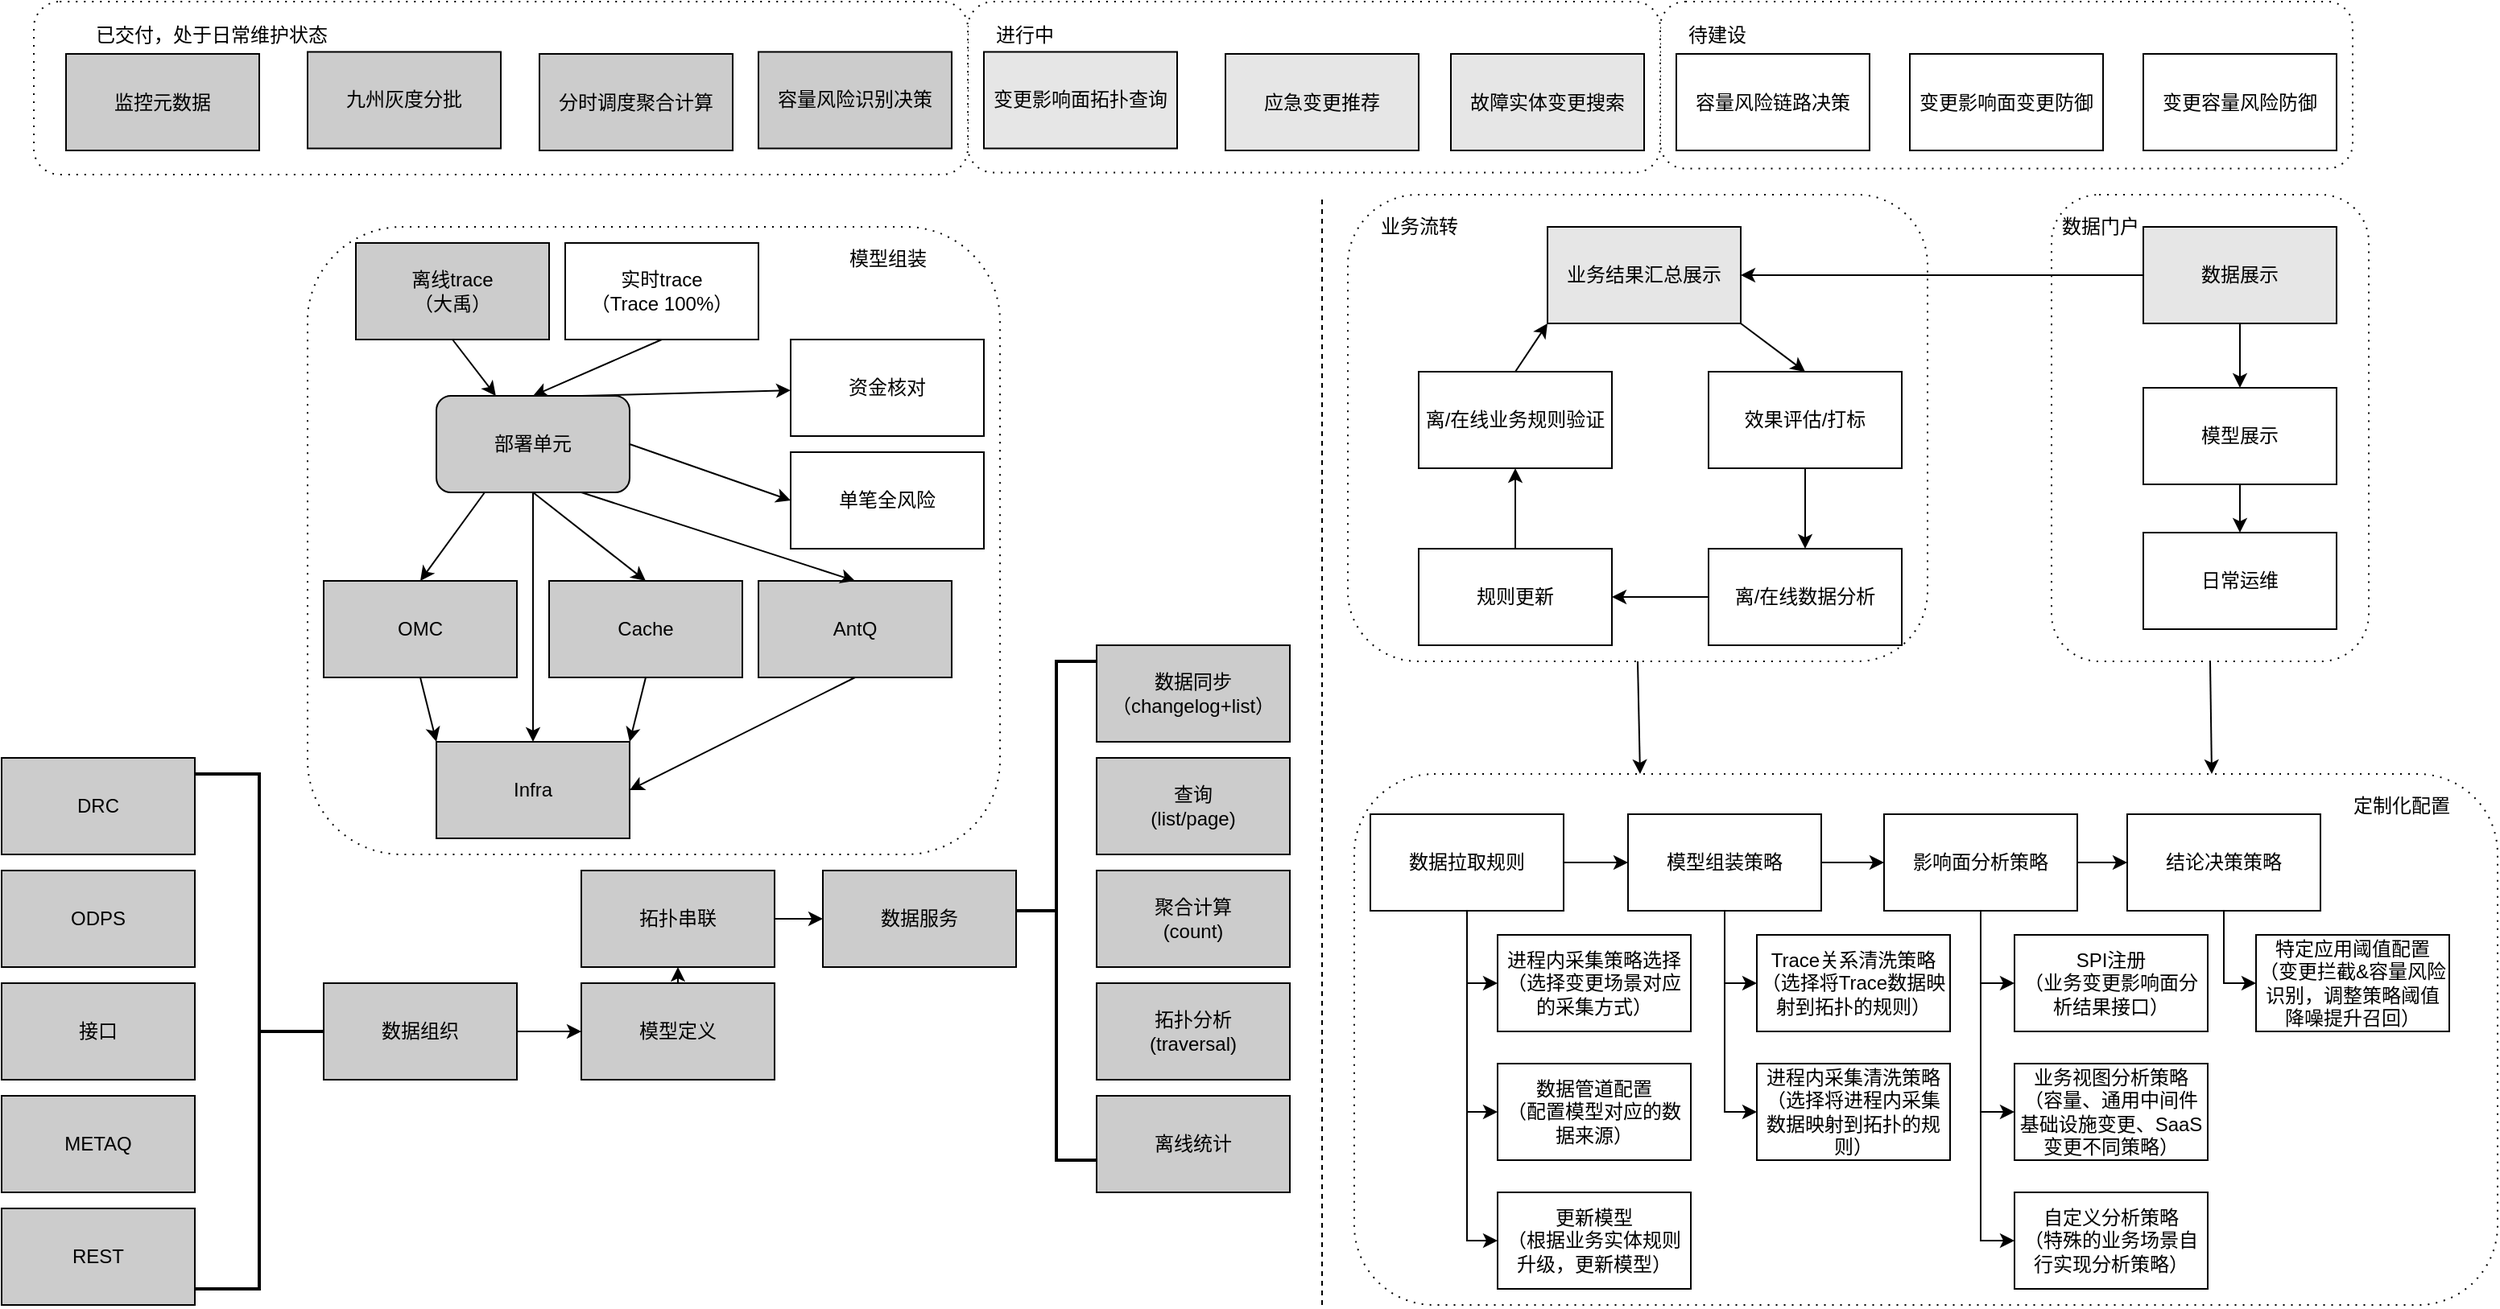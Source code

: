 <mxfile version="14.4.7" type="github">
  <diagram id="4Ju_CABuPUIWSEjYzrBO" name="Page-1">
    <mxGraphModel dx="2234" dy="1005" grid="1" gridSize="10" guides="1" tooltips="1" connect="1" arrows="1" fold="1" page="1" pageScale="1" pageWidth="827" pageHeight="1169" math="0" shadow="0">
      <root>
        <mxCell id="0" />
        <mxCell id="1" parent="0" />
        <mxCell id="O32i_MgARscnzORiwziN-126" style="rounded=0;orthogonalLoop=1;jettySize=auto;html=1;exitX=0.5;exitY=1;exitDx=0;exitDy=0;entryX=0.75;entryY=0;entryDx=0;entryDy=0;fillColor=#CCCCCC;" edge="1" parent="1" source="O32i_MgARscnzORiwziN-122" target="O32i_MgARscnzORiwziN-121">
          <mxGeometry relative="1" as="geometry" />
        </mxCell>
        <mxCell id="O32i_MgARscnzORiwziN-122" value="" style="shape=ext;rounded=1;html=1;whiteSpace=wrap;dashed=1;dashPattern=1 4;" vertex="1" parent="1">
          <mxGeometry x="1293" y="260" width="197" height="290" as="geometry" />
        </mxCell>
        <mxCell id="O32i_MgARscnzORiwziN-121" value="" style="shape=ext;rounded=1;html=1;whiteSpace=wrap;dashed=1;dashPattern=1 4;" vertex="1" parent="1">
          <mxGeometry x="860" y="620" width="710" height="330" as="geometry" />
        </mxCell>
        <mxCell id="O32i_MgARscnzORiwziN-129" style="rounded=0;orthogonalLoop=1;jettySize=auto;html=1;exitX=0.5;exitY=1;exitDx=0;exitDy=0;entryX=0.25;entryY=0;entryDx=0;entryDy=0;fillColor=#CCCCCC;" edge="1" parent="1" source="O32i_MgARscnzORiwziN-119" target="O32i_MgARscnzORiwziN-121">
          <mxGeometry relative="1" as="geometry" />
        </mxCell>
        <mxCell id="O32i_MgARscnzORiwziN-119" value="" style="shape=ext;rounded=1;html=1;whiteSpace=wrap;dashed=1;dashPattern=1 4;" vertex="1" parent="1">
          <mxGeometry x="856" y="260" width="360" height="290" as="geometry" />
        </mxCell>
        <mxCell id="O32i_MgARscnzORiwziN-114" value="" style="shape=ext;rounded=1;html=1;whiteSpace=wrap;dashed=1;dashPattern=1 4;" vertex="1" parent="1">
          <mxGeometry x="1050" y="140" width="430" height="103.75" as="geometry" />
        </mxCell>
        <mxCell id="O32i_MgARscnzORiwziN-113" value="" style="shape=ext;rounded=1;html=1;whiteSpace=wrap;dashed=1;dashPattern=1 4;" vertex="1" parent="1">
          <mxGeometry x="620" y="140" width="430" height="106.25" as="geometry" />
        </mxCell>
        <mxCell id="O32i_MgARscnzORiwziN-112" value="" style="shape=ext;rounded=1;html=1;whiteSpace=wrap;dashed=1;dashPattern=1 4;" vertex="1" parent="1">
          <mxGeometry x="40" y="140" width="580" height="107.5" as="geometry" />
        </mxCell>
        <mxCell id="O32i_MgARscnzORiwziN-19" value="" style="shape=ext;rounded=1;html=1;whiteSpace=wrap;dashed=1;dashPattern=1 4;" vertex="1" parent="1">
          <mxGeometry x="210" y="280" width="430" height="390" as="geometry" />
        </mxCell>
        <mxCell id="O32i_MgARscnzORiwziN-1" value="变更影响面变更防御" style="rounded=0;whiteSpace=wrap;html=1;" vertex="1" parent="1">
          <mxGeometry x="1205" y="172.5" width="120" height="60" as="geometry" />
        </mxCell>
        <mxCell id="O32i_MgARscnzORiwziN-2" value="DRC" style="rounded=0;whiteSpace=wrap;html=1;fillColor=#CCCCCC;" vertex="1" parent="1">
          <mxGeometry x="20" y="610" width="120" height="60" as="geometry" />
        </mxCell>
        <mxCell id="O32i_MgARscnzORiwziN-3" value="ODPS" style="rounded=0;whiteSpace=wrap;html=1;fillColor=#CCCCCC;" vertex="1" parent="1">
          <mxGeometry x="20" y="680" width="120" height="60" as="geometry" />
        </mxCell>
        <mxCell id="O32i_MgARscnzORiwziN-4" value="接口" style="rounded=0;whiteSpace=wrap;html=1;fillColor=#CCCCCC;" vertex="1" parent="1">
          <mxGeometry x="20" y="750" width="120" height="60" as="geometry" />
        </mxCell>
        <mxCell id="O32i_MgARscnzORiwziN-5" value="METAQ" style="rounded=0;whiteSpace=wrap;html=1;fillColor=#CCCCCC;" vertex="1" parent="1">
          <mxGeometry x="20" y="820" width="120" height="60" as="geometry" />
        </mxCell>
        <mxCell id="O32i_MgARscnzORiwziN-6" value="REST" style="rounded=0;whiteSpace=wrap;html=1;fillColor=#CCCCCC;" vertex="1" parent="1">
          <mxGeometry x="20" y="890" width="120" height="60" as="geometry" />
        </mxCell>
        <mxCell id="O32i_MgARscnzORiwziN-63" style="edgeStyle=none;rounded=0;orthogonalLoop=1;jettySize=auto;html=1;exitX=0.5;exitY=0;exitDx=0;exitDy=0;entryX=0.5;entryY=1;entryDx=0;entryDy=0;fillColor=#CCCCCC;" edge="1" parent="1" source="O32i_MgARscnzORiwziN-7" target="O32i_MgARscnzORiwziN-18">
          <mxGeometry relative="1" as="geometry" />
        </mxCell>
        <mxCell id="O32i_MgARscnzORiwziN-7" value="模型定义" style="rounded=0;whiteSpace=wrap;html=1;fillColor=#CCCCCC;" vertex="1" parent="1">
          <mxGeometry x="380" y="750" width="120" height="60" as="geometry" />
        </mxCell>
        <mxCell id="O32i_MgARscnzORiwziN-49" style="rounded=0;orthogonalLoop=1;jettySize=auto;html=1;exitX=0.5;exitY=1;exitDx=0;exitDy=0;fillColor=#CCCCCC;" edge="1" parent="1" source="O32i_MgARscnzORiwziN-8" target="O32i_MgARscnzORiwziN-16">
          <mxGeometry relative="1" as="geometry" />
        </mxCell>
        <mxCell id="O32i_MgARscnzORiwziN-8" value="离线trace&lt;br&gt;（大禹）" style="rounded=0;whiteSpace=wrap;html=1;fillColor=#CCCCCC;" vertex="1" parent="1">
          <mxGeometry x="240" y="290" width="120" height="60" as="geometry" />
        </mxCell>
        <mxCell id="O32i_MgARscnzORiwziN-52" style="rounded=0;orthogonalLoop=1;jettySize=auto;html=1;exitX=0.5;exitY=1;exitDx=0;exitDy=0;entryX=0.5;entryY=0;entryDx=0;entryDy=0;" edge="1" parent="1" source="O32i_MgARscnzORiwziN-9" target="O32i_MgARscnzORiwziN-16">
          <mxGeometry relative="1" as="geometry" />
        </mxCell>
        <mxCell id="O32i_MgARscnzORiwziN-9" value="实时trace&lt;br&gt;（Trace 100%）" style="rounded=0;whiteSpace=wrap;html=1;" vertex="1" parent="1">
          <mxGeometry x="370" y="290" width="120" height="60" as="geometry" />
        </mxCell>
        <mxCell id="O32i_MgARscnzORiwziN-10" value="资金核对" style="rounded=0;whiteSpace=wrap;html=1;" vertex="1" parent="1">
          <mxGeometry x="510" y="350" width="120" height="60" as="geometry" />
        </mxCell>
        <mxCell id="O32i_MgARscnzORiwziN-11" value="单笔全风险" style="rounded=0;whiteSpace=wrap;html=1;" vertex="1" parent="1">
          <mxGeometry x="510" y="420" width="120" height="60" as="geometry" />
        </mxCell>
        <mxCell id="O32i_MgARscnzORiwziN-59" style="rounded=0;orthogonalLoop=1;jettySize=auto;html=1;exitX=0.5;exitY=1;exitDx=0;exitDy=0;entryX=0;entryY=0;entryDx=0;entryDy=0;fillColor=#CCCCCC;" edge="1" parent="1" source="O32i_MgARscnzORiwziN-12" target="O32i_MgARscnzORiwziN-15">
          <mxGeometry relative="1" as="geometry" />
        </mxCell>
        <mxCell id="O32i_MgARscnzORiwziN-12" value="OMC" style="rounded=0;whiteSpace=wrap;html=1;fillColor=#CCCCCC;" vertex="1" parent="1">
          <mxGeometry x="220" y="500" width="120" height="60" as="geometry" />
        </mxCell>
        <mxCell id="O32i_MgARscnzORiwziN-60" style="rounded=0;orthogonalLoop=1;jettySize=auto;html=1;exitX=0.5;exitY=1;exitDx=0;exitDy=0;entryX=1;entryY=0;entryDx=0;entryDy=0;fillColor=#CCCCCC;" edge="1" parent="1" source="O32i_MgARscnzORiwziN-13" target="O32i_MgARscnzORiwziN-15">
          <mxGeometry relative="1" as="geometry" />
        </mxCell>
        <mxCell id="O32i_MgARscnzORiwziN-13" value="Cache" style="rounded=0;whiteSpace=wrap;html=1;fillColor=#CCCCCC;" vertex="1" parent="1">
          <mxGeometry x="360" y="500" width="120" height="60" as="geometry" />
        </mxCell>
        <mxCell id="O32i_MgARscnzORiwziN-61" style="rounded=0;orthogonalLoop=1;jettySize=auto;html=1;exitX=0.5;exitY=1;exitDx=0;exitDy=0;entryX=1;entryY=0.5;entryDx=0;entryDy=0;fillColor=#CCCCCC;" edge="1" parent="1" source="O32i_MgARscnzORiwziN-14" target="O32i_MgARscnzORiwziN-15">
          <mxGeometry relative="1" as="geometry" />
        </mxCell>
        <mxCell id="O32i_MgARscnzORiwziN-14" value="AntQ" style="rounded=0;whiteSpace=wrap;html=1;fillColor=#CCCCCC;" vertex="1" parent="1">
          <mxGeometry x="490" y="500" width="120" height="60" as="geometry" />
        </mxCell>
        <mxCell id="O32i_MgARscnzORiwziN-15" value="Infra" style="rounded=0;whiteSpace=wrap;html=1;fillColor=#CCCCCC;" vertex="1" parent="1">
          <mxGeometry x="290" y="600" width="120" height="60" as="geometry" />
        </mxCell>
        <mxCell id="O32i_MgARscnzORiwziN-53" style="rounded=0;orthogonalLoop=1;jettySize=auto;html=1;exitX=0.75;exitY=0;exitDx=0;exitDy=0;" edge="1" parent="1" source="O32i_MgARscnzORiwziN-16" target="O32i_MgARscnzORiwziN-10">
          <mxGeometry relative="1" as="geometry" />
        </mxCell>
        <mxCell id="O32i_MgARscnzORiwziN-54" style="rounded=0;orthogonalLoop=1;jettySize=auto;html=1;exitX=1;exitY=0.5;exitDx=0;exitDy=0;entryX=0;entryY=0.5;entryDx=0;entryDy=0;" edge="1" parent="1" source="O32i_MgARscnzORiwziN-16" target="O32i_MgARscnzORiwziN-11">
          <mxGeometry relative="1" as="geometry" />
        </mxCell>
        <mxCell id="O32i_MgARscnzORiwziN-55" style="rounded=0;orthogonalLoop=1;jettySize=auto;html=1;exitX=0.25;exitY=1;exitDx=0;exitDy=0;entryX=0.5;entryY=0;entryDx=0;entryDy=0;" edge="1" parent="1" source="O32i_MgARscnzORiwziN-16" target="O32i_MgARscnzORiwziN-12">
          <mxGeometry relative="1" as="geometry" />
        </mxCell>
        <mxCell id="O32i_MgARscnzORiwziN-56" style="rounded=0;orthogonalLoop=1;jettySize=auto;html=1;exitX=0.5;exitY=1;exitDx=0;exitDy=0;entryX=0.5;entryY=0;entryDx=0;entryDy=0;" edge="1" parent="1" source="O32i_MgARscnzORiwziN-16" target="O32i_MgARscnzORiwziN-13">
          <mxGeometry relative="1" as="geometry" />
        </mxCell>
        <mxCell id="O32i_MgARscnzORiwziN-57" style="rounded=0;orthogonalLoop=1;jettySize=auto;html=1;exitX=0.75;exitY=1;exitDx=0;exitDy=0;entryX=0.5;entryY=0;entryDx=0;entryDy=0;" edge="1" parent="1" source="O32i_MgARscnzORiwziN-16" target="O32i_MgARscnzORiwziN-14">
          <mxGeometry relative="1" as="geometry" />
        </mxCell>
        <mxCell id="O32i_MgARscnzORiwziN-58" style="rounded=0;orthogonalLoop=1;jettySize=auto;html=1;exitX=0.5;exitY=1;exitDx=0;exitDy=0;entryX=0.5;entryY=0;entryDx=0;entryDy=0;" edge="1" parent="1" source="O32i_MgARscnzORiwziN-16" target="O32i_MgARscnzORiwziN-15">
          <mxGeometry relative="1" as="geometry" />
        </mxCell>
        <mxCell id="O32i_MgARscnzORiwziN-16" value="部署单元" style="rounded=1;whiteSpace=wrap;html=1;fillColor=#CCCCCC;" vertex="1" parent="1">
          <mxGeometry x="290" y="385" width="120" height="60" as="geometry" />
        </mxCell>
        <mxCell id="O32i_MgARscnzORiwziN-62" style="edgeStyle=none;rounded=0;orthogonalLoop=1;jettySize=auto;html=1;exitX=1;exitY=0.5;exitDx=0;exitDy=0;fillColor=#CCCCCC;" edge="1" parent="1" source="O32i_MgARscnzORiwziN-17" target="O32i_MgARscnzORiwziN-7">
          <mxGeometry relative="1" as="geometry" />
        </mxCell>
        <mxCell id="O32i_MgARscnzORiwziN-17" value="数据组织" style="rounded=0;whiteSpace=wrap;html=1;fillColor=#CCCCCC;" vertex="1" parent="1">
          <mxGeometry x="220" y="750" width="120" height="60" as="geometry" />
        </mxCell>
        <mxCell id="O32i_MgARscnzORiwziN-64" style="edgeStyle=none;rounded=0;orthogonalLoop=1;jettySize=auto;html=1;exitX=1;exitY=0.5;exitDx=0;exitDy=0;entryX=0;entryY=0.5;entryDx=0;entryDy=0;fillColor=#CCCCCC;" edge="1" parent="1" source="O32i_MgARscnzORiwziN-18" target="O32i_MgARscnzORiwziN-20">
          <mxGeometry relative="1" as="geometry" />
        </mxCell>
        <mxCell id="O32i_MgARscnzORiwziN-18" value="拓扑串联" style="rounded=0;whiteSpace=wrap;html=1;fillColor=#CCCCCC;" vertex="1" parent="1">
          <mxGeometry x="380" y="680" width="120" height="60" as="geometry" />
        </mxCell>
        <mxCell id="O32i_MgARscnzORiwziN-20" value="数据服务" style="rounded=0;whiteSpace=wrap;html=1;fillColor=#CCCCCC;" vertex="1" parent="1">
          <mxGeometry x="530" y="680" width="120" height="60" as="geometry" />
        </mxCell>
        <mxCell id="O32i_MgARscnzORiwziN-21" value="数据同步&lt;br&gt;（changelog+list）" style="rounded=0;whiteSpace=wrap;html=1;fillColor=#CCCCCC;" vertex="1" parent="1">
          <mxGeometry x="700" y="540" width="120" height="60" as="geometry" />
        </mxCell>
        <mxCell id="O32i_MgARscnzORiwziN-22" value="查询&lt;br&gt;(list/page)" style="rounded=0;whiteSpace=wrap;html=1;fillColor=#CCCCCC;" vertex="1" parent="1">
          <mxGeometry x="700" y="610" width="120" height="60" as="geometry" />
        </mxCell>
        <mxCell id="O32i_MgARscnzORiwziN-23" value="聚合计算&lt;br&gt;(count)" style="rounded=0;whiteSpace=wrap;html=1;fillColor=#CCCCCC;" vertex="1" parent="1">
          <mxGeometry x="700" y="680" width="120" height="60" as="geometry" />
        </mxCell>
        <mxCell id="O32i_MgARscnzORiwziN-24" value="离线统计" style="rounded=0;whiteSpace=wrap;html=1;fillColor=#CCCCCC;" vertex="1" parent="1">
          <mxGeometry x="700" y="820" width="120" height="60" as="geometry" />
        </mxCell>
        <mxCell id="O32i_MgARscnzORiwziN-25" value="拓扑分析&lt;br&gt;(traversal)" style="rounded=0;whiteSpace=wrap;html=1;fillColor=#CCCCCC;" vertex="1" parent="1">
          <mxGeometry x="700" y="750" width="120" height="60" as="geometry" />
        </mxCell>
        <mxCell id="O32i_MgARscnzORiwziN-26" value="" style="strokeWidth=2;html=1;shape=mxgraph.flowchart.annotation_2;align=left;labelPosition=right;pointerEvents=1;rotation=-180;" vertex="1" parent="1">
          <mxGeometry x="140" y="620" width="80" height="320" as="geometry" />
        </mxCell>
        <mxCell id="O32i_MgARscnzORiwziN-27" value="" style="endArrow=none;dashed=1;html=1;" edge="1" parent="1">
          <mxGeometry width="50" height="50" relative="1" as="geometry">
            <mxPoint x="840" y="950" as="sourcePoint" />
            <mxPoint x="840" y="260" as="targetPoint" />
          </mxGeometry>
        </mxCell>
        <mxCell id="O32i_MgARscnzORiwziN-28" value="应急变更推荐" style="rounded=0;whiteSpace=wrap;html=1;fillColor=#E6E6E6;" vertex="1" parent="1">
          <mxGeometry x="780" y="172.5" width="120" height="60" as="geometry" />
        </mxCell>
        <mxCell id="O32i_MgARscnzORiwziN-29" value="容量风险链路决策" style="rounded=0;whiteSpace=wrap;html=1;" vertex="1" parent="1">
          <mxGeometry x="1060" y="172.5" width="120" height="60" as="geometry" />
        </mxCell>
        <mxCell id="O32i_MgARscnzORiwziN-44" style="rounded=0;orthogonalLoop=1;jettySize=auto;html=1;exitX=1;exitY=1;exitDx=0;exitDy=0;entryX=0.5;entryY=0;entryDx=0;entryDy=0;fillColor=#E6E6E6;" edge="1" parent="1" source="O32i_MgARscnzORiwziN-31" target="O32i_MgARscnzORiwziN-32">
          <mxGeometry relative="1" as="geometry" />
        </mxCell>
        <mxCell id="O32i_MgARscnzORiwziN-31" value="业务结果汇总展示" style="rounded=0;whiteSpace=wrap;html=1;fillColor=#E6E6E6;" vertex="1" parent="1">
          <mxGeometry x="980" y="280" width="120" height="60" as="geometry" />
        </mxCell>
        <mxCell id="O32i_MgARscnzORiwziN-45" style="rounded=0;orthogonalLoop=1;jettySize=auto;html=1;exitX=0.5;exitY=1;exitDx=0;exitDy=0;entryX=0.5;entryY=0;entryDx=0;entryDy=0;" edge="1" parent="1" source="O32i_MgARscnzORiwziN-32" target="O32i_MgARscnzORiwziN-33">
          <mxGeometry relative="1" as="geometry" />
        </mxCell>
        <mxCell id="O32i_MgARscnzORiwziN-32" value="效果评估/打标" style="rounded=0;whiteSpace=wrap;html=1;" vertex="1" parent="1">
          <mxGeometry x="1080" y="370" width="120" height="60" as="geometry" />
        </mxCell>
        <mxCell id="O32i_MgARscnzORiwziN-46" style="rounded=0;orthogonalLoop=1;jettySize=auto;html=1;exitX=0;exitY=0.5;exitDx=0;exitDy=0;" edge="1" parent="1" source="O32i_MgARscnzORiwziN-33" target="O32i_MgARscnzORiwziN-34">
          <mxGeometry relative="1" as="geometry" />
        </mxCell>
        <mxCell id="O32i_MgARscnzORiwziN-33" value="离/在线数据分析" style="rounded=0;whiteSpace=wrap;html=1;" vertex="1" parent="1">
          <mxGeometry x="1080" y="480" width="120" height="60" as="geometry" />
        </mxCell>
        <mxCell id="O32i_MgARscnzORiwziN-47" style="rounded=0;orthogonalLoop=1;jettySize=auto;html=1;exitX=0.5;exitY=0;exitDx=0;exitDy=0;entryX=0.5;entryY=1;entryDx=0;entryDy=0;" edge="1" parent="1" source="O32i_MgARscnzORiwziN-34" target="O32i_MgARscnzORiwziN-36">
          <mxGeometry relative="1" as="geometry" />
        </mxCell>
        <mxCell id="O32i_MgARscnzORiwziN-34" value="规则更新" style="rounded=0;whiteSpace=wrap;html=1;" vertex="1" parent="1">
          <mxGeometry x="900" y="480" width="120" height="60" as="geometry" />
        </mxCell>
        <mxCell id="O32i_MgARscnzORiwziN-38" value="" style="edgeStyle=orthogonalEdgeStyle;rounded=0;orthogonalLoop=1;jettySize=auto;html=1;" edge="1" parent="1" source="O32i_MgARscnzORiwziN-35" target="O32i_MgARscnzORiwziN-37">
          <mxGeometry relative="1" as="geometry" />
        </mxCell>
        <mxCell id="O32i_MgARscnzORiwziN-67" value="" style="edgeStyle=orthogonalEdgeStyle;rounded=0;orthogonalLoop=1;jettySize=auto;html=1;exitX=0.5;exitY=1;exitDx=0;exitDy=0;" edge="1" parent="1" source="O32i_MgARscnzORiwziN-35" target="O32i_MgARscnzORiwziN-66">
          <mxGeometry relative="1" as="geometry">
            <Array as="points">
              <mxPoint x="930" y="750" />
            </Array>
          </mxGeometry>
        </mxCell>
        <mxCell id="O32i_MgARscnzORiwziN-69" value="" style="edgeStyle=orthogonalEdgeStyle;rounded=0;orthogonalLoop=1;jettySize=auto;html=1;exitX=0.5;exitY=1;exitDx=0;exitDy=0;" edge="1" parent="1" source="O32i_MgARscnzORiwziN-35" target="O32i_MgARscnzORiwziN-68">
          <mxGeometry relative="1" as="geometry">
            <Array as="points">
              <mxPoint x="930" y="830" />
            </Array>
          </mxGeometry>
        </mxCell>
        <mxCell id="O32i_MgARscnzORiwziN-71" value="" style="edgeStyle=orthogonalEdgeStyle;rounded=0;orthogonalLoop=1;jettySize=auto;html=1;exitX=0.5;exitY=1;exitDx=0;exitDy=0;" edge="1" parent="1" source="O32i_MgARscnzORiwziN-35" target="O32i_MgARscnzORiwziN-70">
          <mxGeometry relative="1" as="geometry">
            <Array as="points">
              <mxPoint x="930" y="910" />
            </Array>
          </mxGeometry>
        </mxCell>
        <mxCell id="O32i_MgARscnzORiwziN-35" value="数据拉取规则" style="rounded=0;whiteSpace=wrap;html=1;" vertex="1" parent="1">
          <mxGeometry x="870" y="645" width="120" height="60" as="geometry" />
        </mxCell>
        <mxCell id="O32i_MgARscnzORiwziN-48" style="rounded=0;orthogonalLoop=1;jettySize=auto;html=1;exitX=0.5;exitY=0;exitDx=0;exitDy=0;entryX=0;entryY=1;entryDx=0;entryDy=0;fillColor=#E6E6E6;" edge="1" parent="1" source="O32i_MgARscnzORiwziN-36" target="O32i_MgARscnzORiwziN-31">
          <mxGeometry relative="1" as="geometry" />
        </mxCell>
        <mxCell id="O32i_MgARscnzORiwziN-36" value="&lt;span&gt;离/在线业务规则验证&lt;/span&gt;" style="rounded=0;whiteSpace=wrap;html=1;" vertex="1" parent="1">
          <mxGeometry x="900" y="370" width="120" height="60" as="geometry" />
        </mxCell>
        <mxCell id="O32i_MgARscnzORiwziN-40" value="" style="edgeStyle=orthogonalEdgeStyle;rounded=0;orthogonalLoop=1;jettySize=auto;html=1;" edge="1" parent="1" source="O32i_MgARscnzORiwziN-37" target="O32i_MgARscnzORiwziN-39">
          <mxGeometry relative="1" as="geometry" />
        </mxCell>
        <mxCell id="O32i_MgARscnzORiwziN-77" style="edgeStyle=orthogonalEdgeStyle;rounded=0;orthogonalLoop=1;jettySize=auto;html=1;exitX=0.5;exitY=1;exitDx=0;exitDy=0;entryX=0;entryY=0.5;entryDx=0;entryDy=0;" edge="1" parent="1" source="O32i_MgARscnzORiwziN-37" target="O32i_MgARscnzORiwziN-75">
          <mxGeometry relative="1" as="geometry" />
        </mxCell>
        <mxCell id="O32i_MgARscnzORiwziN-82" style="edgeStyle=orthogonalEdgeStyle;rounded=0;orthogonalLoop=1;jettySize=auto;html=1;exitX=0.5;exitY=1;exitDx=0;exitDy=0;entryX=0;entryY=0.5;entryDx=0;entryDy=0;" edge="1" parent="1" source="O32i_MgARscnzORiwziN-37" target="O32i_MgARscnzORiwziN-80">
          <mxGeometry relative="1" as="geometry" />
        </mxCell>
        <mxCell id="O32i_MgARscnzORiwziN-37" value="模型组装策略" style="rounded=0;whiteSpace=wrap;html=1;" vertex="1" parent="1">
          <mxGeometry x="1030" y="645" width="120" height="60" as="geometry" />
        </mxCell>
        <mxCell id="O32i_MgARscnzORiwziN-42" value="" style="edgeStyle=orthogonalEdgeStyle;rounded=0;orthogonalLoop=1;jettySize=auto;html=1;" edge="1" parent="1" source="O32i_MgARscnzORiwziN-39" target="O32i_MgARscnzORiwziN-41">
          <mxGeometry relative="1" as="geometry" />
        </mxCell>
        <mxCell id="O32i_MgARscnzORiwziN-91" style="edgeStyle=orthogonalEdgeStyle;rounded=0;orthogonalLoop=1;jettySize=auto;html=1;exitX=0.5;exitY=1;exitDx=0;exitDy=0;entryX=0;entryY=0.5;entryDx=0;entryDy=0;" edge="1" parent="1" source="O32i_MgARscnzORiwziN-39" target="O32i_MgARscnzORiwziN-86">
          <mxGeometry relative="1" as="geometry" />
        </mxCell>
        <mxCell id="O32i_MgARscnzORiwziN-92" style="edgeStyle=orthogonalEdgeStyle;rounded=0;orthogonalLoop=1;jettySize=auto;html=1;exitX=0.5;exitY=1;exitDx=0;exitDy=0;entryX=0;entryY=0.5;entryDx=0;entryDy=0;" edge="1" parent="1" source="O32i_MgARscnzORiwziN-39" target="O32i_MgARscnzORiwziN-88">
          <mxGeometry relative="1" as="geometry" />
        </mxCell>
        <mxCell id="O32i_MgARscnzORiwziN-94" style="edgeStyle=orthogonalEdgeStyle;rounded=0;orthogonalLoop=1;jettySize=auto;html=1;exitX=0.5;exitY=1;exitDx=0;exitDy=0;entryX=0;entryY=0.5;entryDx=0;entryDy=0;" edge="1" parent="1" source="O32i_MgARscnzORiwziN-39" target="O32i_MgARscnzORiwziN-84">
          <mxGeometry relative="1" as="geometry" />
        </mxCell>
        <mxCell id="O32i_MgARscnzORiwziN-39" value="影响面分析策略" style="rounded=0;whiteSpace=wrap;html=1;" vertex="1" parent="1">
          <mxGeometry x="1189" y="645" width="120" height="60" as="geometry" />
        </mxCell>
        <mxCell id="O32i_MgARscnzORiwziN-98" style="edgeStyle=orthogonalEdgeStyle;rounded=0;orthogonalLoop=1;jettySize=auto;html=1;exitX=0.5;exitY=1;exitDx=0;exitDy=0;entryX=0;entryY=0.5;entryDx=0;entryDy=0;" edge="1" parent="1" source="O32i_MgARscnzORiwziN-41" target="O32i_MgARscnzORiwziN-96">
          <mxGeometry relative="1" as="geometry" />
        </mxCell>
        <mxCell id="O32i_MgARscnzORiwziN-41" value="结论决策策略" style="rounded=0;whiteSpace=wrap;html=1;" vertex="1" parent="1">
          <mxGeometry x="1340" y="645" width="120" height="60" as="geometry" />
        </mxCell>
        <mxCell id="O32i_MgARscnzORiwziN-65" value="" style="strokeWidth=2;html=1;shape=mxgraph.flowchart.annotation_2;align=left;labelPosition=right;pointerEvents=1;fillColor=#CCCCCC;" vertex="1" parent="1">
          <mxGeometry x="650" y="550" width="50" height="310" as="geometry" />
        </mxCell>
        <mxCell id="O32i_MgARscnzORiwziN-66" value="进程内采集策略选择&lt;br&gt;（选择变更场景对应的采集方式）" style="rounded=0;whiteSpace=wrap;html=1;" vertex="1" parent="1">
          <mxGeometry x="949" y="720" width="120" height="60" as="geometry" />
        </mxCell>
        <mxCell id="O32i_MgARscnzORiwziN-68" value="数据管道配置&lt;br&gt;（配置模型对应的数据来源）" style="rounded=0;whiteSpace=wrap;html=1;" vertex="1" parent="1">
          <mxGeometry x="949" y="800" width="120" height="60" as="geometry" />
        </mxCell>
        <mxCell id="O32i_MgARscnzORiwziN-70" value="更新模型&lt;br&gt;（根据业务实体规则升级，更新模型）" style="rounded=0;whiteSpace=wrap;html=1;" vertex="1" parent="1">
          <mxGeometry x="949" y="880" width="120" height="60" as="geometry" />
        </mxCell>
        <mxCell id="O32i_MgARscnzORiwziN-75" value="Trace关系清洗策略&lt;br&gt;（选择将Trace数据映射到拓扑的规则）" style="rounded=0;whiteSpace=wrap;html=1;" vertex="1" parent="1">
          <mxGeometry x="1110" y="720" width="120" height="60" as="geometry" />
        </mxCell>
        <mxCell id="O32i_MgARscnzORiwziN-80" value="进程内采集清洗策略&lt;br&gt;（选择将进程内采集数据映射到拓扑的规则）" style="rounded=0;whiteSpace=wrap;html=1;" vertex="1" parent="1">
          <mxGeometry x="1110" y="800" width="120" height="60" as="geometry" />
        </mxCell>
        <mxCell id="O32i_MgARscnzORiwziN-84" value="SPI注册&lt;br&gt;（业务变更影响面分析结果接口）" style="rounded=0;whiteSpace=wrap;html=1;" vertex="1" parent="1">
          <mxGeometry x="1270" y="720" width="120" height="60" as="geometry" />
        </mxCell>
        <mxCell id="O32i_MgARscnzORiwziN-86" value="业务视图分析策略&lt;br&gt;（容量、通用中间件基础设施变更、SaaS变更不同策略）" style="rounded=0;whiteSpace=wrap;html=1;" vertex="1" parent="1">
          <mxGeometry x="1270" y="800" width="120" height="60" as="geometry" />
        </mxCell>
        <mxCell id="O32i_MgARscnzORiwziN-88" value="自定义分析策略&lt;br&gt;（特殊的业务场景自行实现分析策略）" style="rounded=0;whiteSpace=wrap;html=1;" vertex="1" parent="1">
          <mxGeometry x="1270" y="880" width="120" height="60" as="geometry" />
        </mxCell>
        <mxCell id="O32i_MgARscnzORiwziN-96" value="特定应用阈值配置&lt;br&gt;（变更拦截&amp;amp;容量风险识别，调整策略阈值降噪提升召回）" style="rounded=0;whiteSpace=wrap;html=1;" vertex="1" parent="1">
          <mxGeometry x="1420" y="720" width="120" height="60" as="geometry" />
        </mxCell>
        <mxCell id="O32i_MgARscnzORiwziN-99" value="变更容量风险防御" style="rounded=0;whiteSpace=wrap;html=1;" vertex="1" parent="1">
          <mxGeometry x="1350" y="172.5" width="120" height="60" as="geometry" />
        </mxCell>
        <mxCell id="O32i_MgARscnzORiwziN-100" value="故障实体变更搜索" style="rounded=0;whiteSpace=wrap;html=1;fillColor=#E6E6E6;" vertex="1" parent="1">
          <mxGeometry x="920" y="172.5" width="120" height="60" as="geometry" />
        </mxCell>
        <mxCell id="O32i_MgARscnzORiwziN-103" value="" style="edgeStyle=orthogonalEdgeStyle;rounded=0;orthogonalLoop=1;jettySize=auto;html=1;" edge="1" parent="1" source="O32i_MgARscnzORiwziN-101" target="O32i_MgARscnzORiwziN-102">
          <mxGeometry relative="1" as="geometry" />
        </mxCell>
        <mxCell id="O32i_MgARscnzORiwziN-106" style="edgeStyle=orthogonalEdgeStyle;rounded=0;orthogonalLoop=1;jettySize=auto;html=1;entryX=1;entryY=0.5;entryDx=0;entryDy=0;exitX=0;exitY=0.5;exitDx=0;exitDy=0;fillColor=#E6E6E6;" edge="1" parent="1" source="O32i_MgARscnzORiwziN-101" target="O32i_MgARscnzORiwziN-31">
          <mxGeometry relative="1" as="geometry">
            <mxPoint x="1350" y="310" as="sourcePoint" />
          </mxGeometry>
        </mxCell>
        <mxCell id="O32i_MgARscnzORiwziN-101" value="数据展示" style="rounded=0;whiteSpace=wrap;html=1;fillColor=#E6E6E6;" vertex="1" parent="1">
          <mxGeometry x="1350" y="280" width="120" height="60" as="geometry" />
        </mxCell>
        <mxCell id="O32i_MgARscnzORiwziN-105" value="" style="edgeStyle=orthogonalEdgeStyle;rounded=0;orthogonalLoop=1;jettySize=auto;html=1;" edge="1" parent="1" source="O32i_MgARscnzORiwziN-102" target="O32i_MgARscnzORiwziN-104">
          <mxGeometry relative="1" as="geometry" />
        </mxCell>
        <mxCell id="O32i_MgARscnzORiwziN-102" value="模型展示" style="rounded=0;whiteSpace=wrap;html=1;" vertex="1" parent="1">
          <mxGeometry x="1350" y="380" width="120" height="60" as="geometry" />
        </mxCell>
        <mxCell id="O32i_MgARscnzORiwziN-104" value="日常运维" style="rounded=0;whiteSpace=wrap;html=1;" vertex="1" parent="1">
          <mxGeometry x="1350" y="470" width="120" height="60" as="geometry" />
        </mxCell>
        <mxCell id="O32i_MgARscnzORiwziN-107" value="监控元数据" style="rounded=0;whiteSpace=wrap;html=1;fillColor=#CCCCCC;" vertex="1" parent="1">
          <mxGeometry x="60" y="172.5" width="120" height="60" as="geometry" />
        </mxCell>
        <mxCell id="O32i_MgARscnzORiwziN-108" value="九州灰度分批" style="rounded=0;whiteSpace=wrap;html=1;fillColor=#CCCCCC;" vertex="1" parent="1">
          <mxGeometry x="210" y="171.25" width="120" height="60" as="geometry" />
        </mxCell>
        <mxCell id="O32i_MgARscnzORiwziN-109" value="分时调度聚合计算" style="rounded=0;whiteSpace=wrap;html=1;fillColor=#CCCCCC;" vertex="1" parent="1">
          <mxGeometry x="354" y="172.5" width="120" height="60" as="geometry" />
        </mxCell>
        <mxCell id="O32i_MgARscnzORiwziN-110" value="容量风险识别决策" style="rounded=0;whiteSpace=wrap;html=1;fillColor=#CCCCCC;" vertex="1" parent="1">
          <mxGeometry x="490" y="171.25" width="120" height="60" as="geometry" />
        </mxCell>
        <mxCell id="O32i_MgARscnzORiwziN-111" value="变更影响面拓扑查询" style="rounded=0;whiteSpace=wrap;html=1;fillColor=#E6E6E6;" vertex="1" parent="1">
          <mxGeometry x="630" y="171.25" width="120" height="60" as="geometry" />
        </mxCell>
        <mxCell id="O32i_MgARscnzORiwziN-116" value="已交付，处于日常维护状态" style="text;html=1;align=center;verticalAlign=middle;resizable=0;points=[];autosize=1;" vertex="1" parent="1">
          <mxGeometry x="70" y="151.25" width="160" height="20" as="geometry" />
        </mxCell>
        <mxCell id="O32i_MgARscnzORiwziN-117" value="进行中" style="text;html=1;align=center;verticalAlign=middle;resizable=0;points=[];autosize=1;" vertex="1" parent="1">
          <mxGeometry x="630" y="151.25" width="50" height="20" as="geometry" />
        </mxCell>
        <mxCell id="O32i_MgARscnzORiwziN-118" value="待建设" style="text;html=1;align=center;verticalAlign=middle;resizable=0;points=[];autosize=1;" vertex="1" parent="1">
          <mxGeometry x="1060" y="151.25" width="50" height="20" as="geometry" />
        </mxCell>
        <mxCell id="O32i_MgARscnzORiwziN-120" value="模型组装" style="text;html=1;align=center;verticalAlign=middle;resizable=0;points=[];autosize=1;" vertex="1" parent="1">
          <mxGeometry x="540" y="290" width="60" height="20" as="geometry" />
        </mxCell>
        <mxCell id="O32i_MgARscnzORiwziN-123" value="数据门户" style="text;html=1;align=center;verticalAlign=middle;resizable=0;points=[];autosize=1;fillColor=none;" vertex="1" parent="1">
          <mxGeometry x="1293" y="270" width="60" height="20" as="geometry" />
        </mxCell>
        <mxCell id="O32i_MgARscnzORiwziN-124" value="业务流转" style="text;html=1;align=center;verticalAlign=middle;resizable=0;points=[];autosize=1;" vertex="1" parent="1">
          <mxGeometry x="870" y="270" width="60" height="20" as="geometry" />
        </mxCell>
        <mxCell id="O32i_MgARscnzORiwziN-125" value="定制化配置" style="text;html=1;align=center;verticalAlign=middle;resizable=0;points=[];autosize=1;" vertex="1" parent="1">
          <mxGeometry x="1470" y="630" width="80" height="20" as="geometry" />
        </mxCell>
      </root>
    </mxGraphModel>
  </diagram>
</mxfile>
